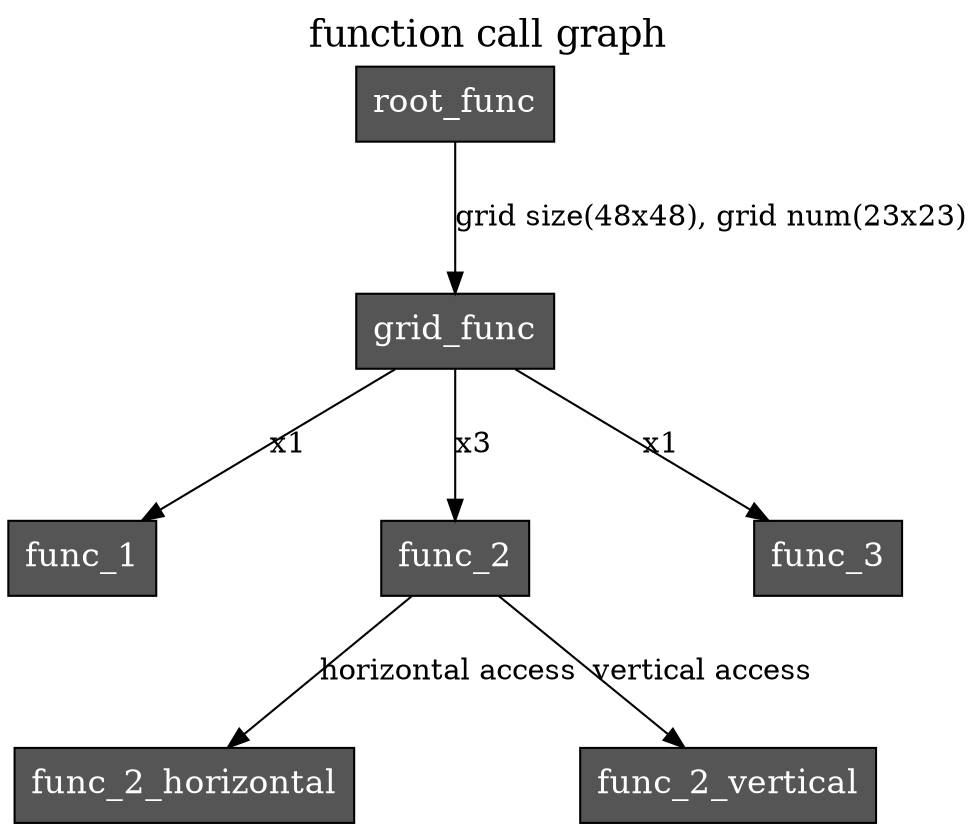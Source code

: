 digraph graph_name {
  graph [
    charset = "UTF-8";
    label = "function call graph",
    labelloc = "t",
    fontcolor = black,
    fontsize = 18,
    splines = spline,
    // NOTE: vertical space
    ranksep = 1.0,
    // NOTE: horizontal space
    nodesep = 1.5
  ];

  node [
    colorscheme = "rdylgn11"
    style = "solid,filled",
    fontsize = 16,
    fontcolor = white,
    color = black,
    fillcolor = "#555555",
    fixedsize = false,
  ];

  edge [
    style = solid,
    fontsize = 14,
    fontcolor = black,
    color = black,
    labelfloat = true,
    labeldistance = 2.5,
    labelangle = 70
  ];

  // NOTE: node definition
  root_func [shape = box];
  grid_func [shape = box];
  func_1 [shape = box];
  func_2 [shape = box];
  func_2_horizontal [shape = box];
  func_2_vertical [shape = box];
  func_3 [shape = box];

  // NOTE: edge definition
  root_func -> grid_func [label = "grid size(48x48), grid num(23x23)", arrowhead = normal];
  grid_func -> func_1 [label = "x1"];
  grid_func -> func_2 [label = "x3"];
  func_2 -> func_2_horizontal [label = "horizontal access"];
  func_2 -> func_2_vertical [label = "vertical access"];
  grid_func -> func_3 [label = "x1"];
}
